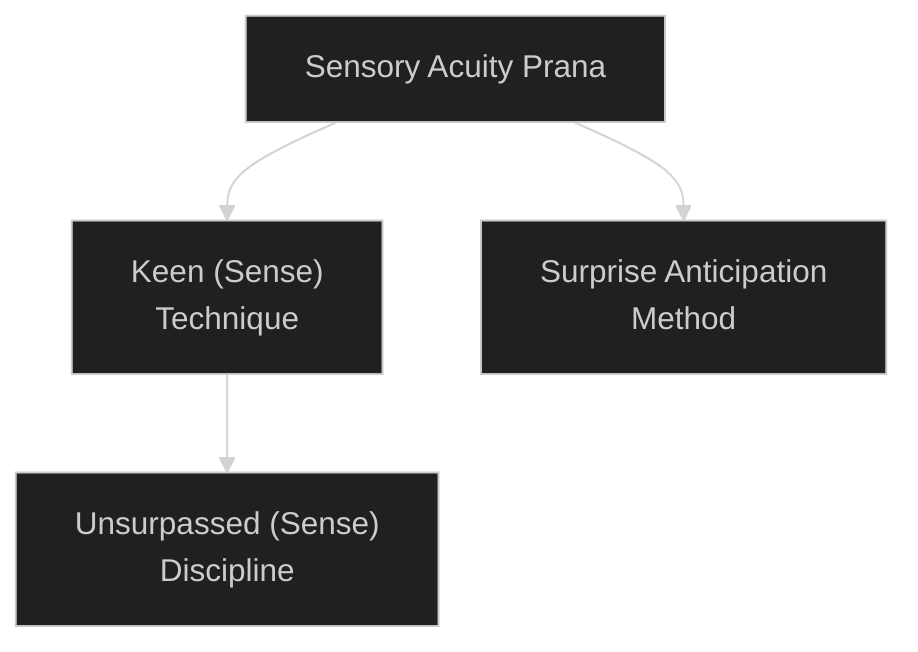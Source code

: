 ---
config:
  theme: dark
---
flowchart TD

    sensory_acuity_prana[Sensory Acuity Prana]
    click sensory_acuity_prana callback "
        Sensory Acuity Prana<br>
        <br>
        Cost: 5 motes<br>
        Duration: One scene<br>
        Type: Simple<br>
        Minimum Awareness: 2<br>
        Minimum Essence: 1<br>
        Prerequisite Charms: None<br>
        <br>
        Though the use of this Charm, the character extends
        his perception, heightening all five senses. The
        character can see farther and in less light, hear softer
        sounds and distinguish between them more easily and
        differentiate various tastes, textures and scents quite
        easily — he could be a master chef or perfumer. The
        basic mechanical effect is to increase the character's
        Awareness by a number of dice equal to his Essence,
        though there are obviously many other situations where
        these senses might come into play — it's up to the
        Storyteller to make a character's extended perceptions
        a reality by increasing the amount of information available
        to the player. Characters using this Charm are not
        any more or less vulnerable to sensory overload than
        normal mortals - the extended perceptions include
        the ability to manage the sensations more effectively.
        "

    keen_sense_technique["Keen (Sense)<br>Technique"]
    sensory_acuity_prana --> keen_sense_technique
    click keen_sense_technique callback "
        Keen (Sense) Technique<br>
        <br>
        Cost: 3 motes<br>
        Duration: One scene<br>
        Type: Simple<br>
        Minimum Awareness: 3<br>
        Minimum Essence: 2<br>
        Prerequisite Charms: Sensory Acuity Prana<br>
        <br>
        The character channels Essence into one of his senses,
        heightening his perceptions to an immense degree. When
        he purchases this Charm, the character must choose which
        sense it affects. Characters may purchase this Charm more
        than once in order to gain the ability to heighten different
        senses. However, a character may not have more than one
        sense heightened at any given time. Generally, this Charm
        does not add dice to a character's pools, but instead,
        changes what actions she can undertake at a given difficulty.
        For example, recognizing someone by her scent is
        normally difficulty 2 or 3, but a character with Keen Smell
        and Taste Technique could do it without a roll.<br>
        The effects of various Keen (Sense) Techniques are
        listed below<br>
        • Sight — The character's visual acuity is heightened
        to several times that of a normal mortal. He can pick out
        tiny details at 100 yards, quickly count masses of troops and
        so on. In fog, dusk and other poor visual conditions, he can
        see as well as a normal person in good visual conditions.<br>
        • Hearing and Touch - The character's hearing and
        sense of touch are tremendously increased. The character
        can easily judge the quality of fabric and metals with casual
        inspection, hear animals burrowing beneath the ground,
        listen in clearly on conversations through thick doors and
        perform other, similar feats.<br>
        • Smell and Taste - The character can detect poisons
        by taste and smell and recognize individuals by their scents
        (even if they are no longer present). The character may track
        by scent but is not good at it — add a + 2 bonus to all Survival
        rolls involving tracking or hunting for food.<br>
        This Charm is incompatible with Sensory Acuity
        Prana, above. The character can either extend all her
        senses or one of them.
        "

    unsurpassed_sense_discipline["Unsurpassed (Sense)<br>Discipline"]
    keen_sense_technique --> unsurpassed_sense_discipline
    click unsurpassed_sense_discipline callback "
        Unsurpassed (Sense) Discipline<br>
        <br>
        Cost: 5 motes<br>
        Duration: One scene<br>
        Type: Simple<br>
        Minimum Awareness: 5<br>
        Minimum Essence: 2<br>
        <br>
        Prerequisite Charms: Keen (Sense) Technique
        The character channels Essence to hone one of her
        senses As with Keen (Sense) Technique, above, the character
        must choose a sense to be enhanced when she
        purchases this Charm. The Charm may be purchased
        multiple times to cover multiple senses, but the character
        may not invoke Unsurpassed (Sense) Discipline and Keen
        (Sense) Technique at the same time, and only one sense
        at a time can be enhanced via the Unsurpassed (Sense)
        Discipline Charm. A character can only purchase the
        Unsurpassed (Sense) Discipline Charm for a sense for
        which she has already purchased the Keen (Sense) Technique
        Charm. Also, as with Keen (Sense) Technique, this
        Charm is incompatible with Sensory Acuity Prana.<br>
        • Sight - The character gains eyes equal to those of
        the greatest raptors. In good light, the character can see a
        field mouse a mile away, pick a face out of a crowded street
        with a casual glance and detect the tiniest details and
        imperfections without effort. In the dark or in poor visual
        conditions such as smoke, haze and mist, her senses are
        diminished, and she sees only as well as an individual using
        Keen Sight Technique does in normal conditions.<br>
        • Hearing and Touch - The character can listen in
        on a whispered conversation a mile away in still air or 100
        yards away indoors, in windy conditions or in noisy situations
        such as a bazaar or coliseum. The character can read
        by passing her fingers over a page and feeling the ink
        beneath her fingertips.<br>
        • Smell and Taste - The character can track by scent
        almost as well as a bloodhound, adding his Perception as
        automatic successes to all Survival rolls involving tracking or
        hunting for food. She can distinguish poisons at a distance by
        scent alone and can tell how much and how recently some-
        thing was poisoned with but a harmless touch of the tongue.
        She can read an individual or animal's actual mood by scent.
        "

    surprise_anticipation_method[Surprise Anticipation<br>Method]
    sensory_acuity_prana --> surprise_anticipation_method
    click surprise_anticipation_method callback "
        Surprise Anticipation Method<br>
        <br>
        Cost: 1 mote<br>
        Duration: Instant<br>
        Type: Reflexive<br>
        Minimum Awareness: 3<br>
        Minimum Essence: 2<br>
        Prerequisite Charms: Sensory Acuity Prana<br>
        <br>
        The character develops a preternatural sense for haz-
        ard. Whenever she is about to be placed in immediate
        danger, her Surprise Anticipation Method activates. There
        is no roll - the character simply becomes aware of
        immanent danger. This effect costs a mote of Essence and
        makes it almost impossible to ambush the character. Storytellers
        should keep in mind that Surprise Anticipation
        Method is an asset, not a liability. Don't use it as an excuse
        to drain the character's Essence.<br>
        Storytellers should also keep in mind that Surprise
        Anticipation Method operates by increasing the character's
        awareness, not by precognition or mind reading. It alerts
        characters to anything they would perceive as dangerous if
        they saw it and gave it a quick glance. A character with
        Surprise Anticipation Method can occasionally guess wrong
        about an individual's intentions, particularly when on
        edge. While the character will detect invisible individuals
        from subtle environmental clues, she can fall into carefully
        concealed pits, and she can be taken by surprise by the
        unexpected treachery of a trusted friend. She is not pre-
        scient so much as nearly impossible to catch flat-footed.<br>
        Characters may place other Charms in a Combo with
        Surprise Anticipation Method. When Surprise Anticipation
        Method activates, the character has the option of spending a
        point of temporary Willpower and activating the rest of the
        Charms. However, she must do this immediately upon the
        activation of Surprise Anticipation Method. Most Exalted
        Combo in defensive Charms since, while Surprise Anticipation
        Method is generally reliable, it is hardly infallible. It only takes
        one accidentally murdered loved one or terrible diplomatic
        incident to make an Exalted into a broken or hunted creature.
        "
